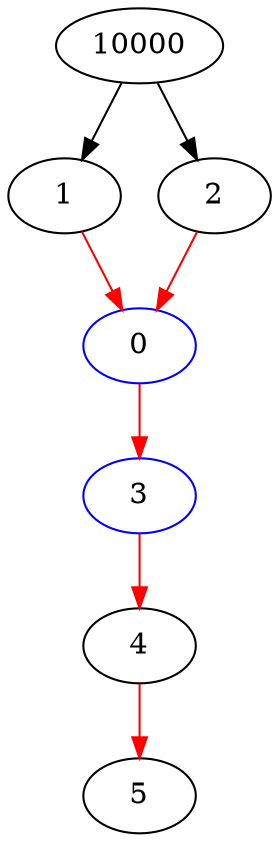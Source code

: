 digraph {
  0 [label="0", color=blue];
  1 -> 0 [label="", color=red];
  2 -> 0 [label="", color=red];
  2 [label="2", color=black];
  10000 -> 2 [label="", color=black];
  10000 [label="10000", color=black];
  4 [label="4", color=black];
  3 -> 4 [label="", color=red];
  1 [label="1", color=black];
  10000 -> 1 [label="", color=black];
  3 [label="3", color=blue];
  0 -> 3 [label="", color=red];
  5 [label="5", color=black];
  4 -> 5 [label="", color=red];
}
